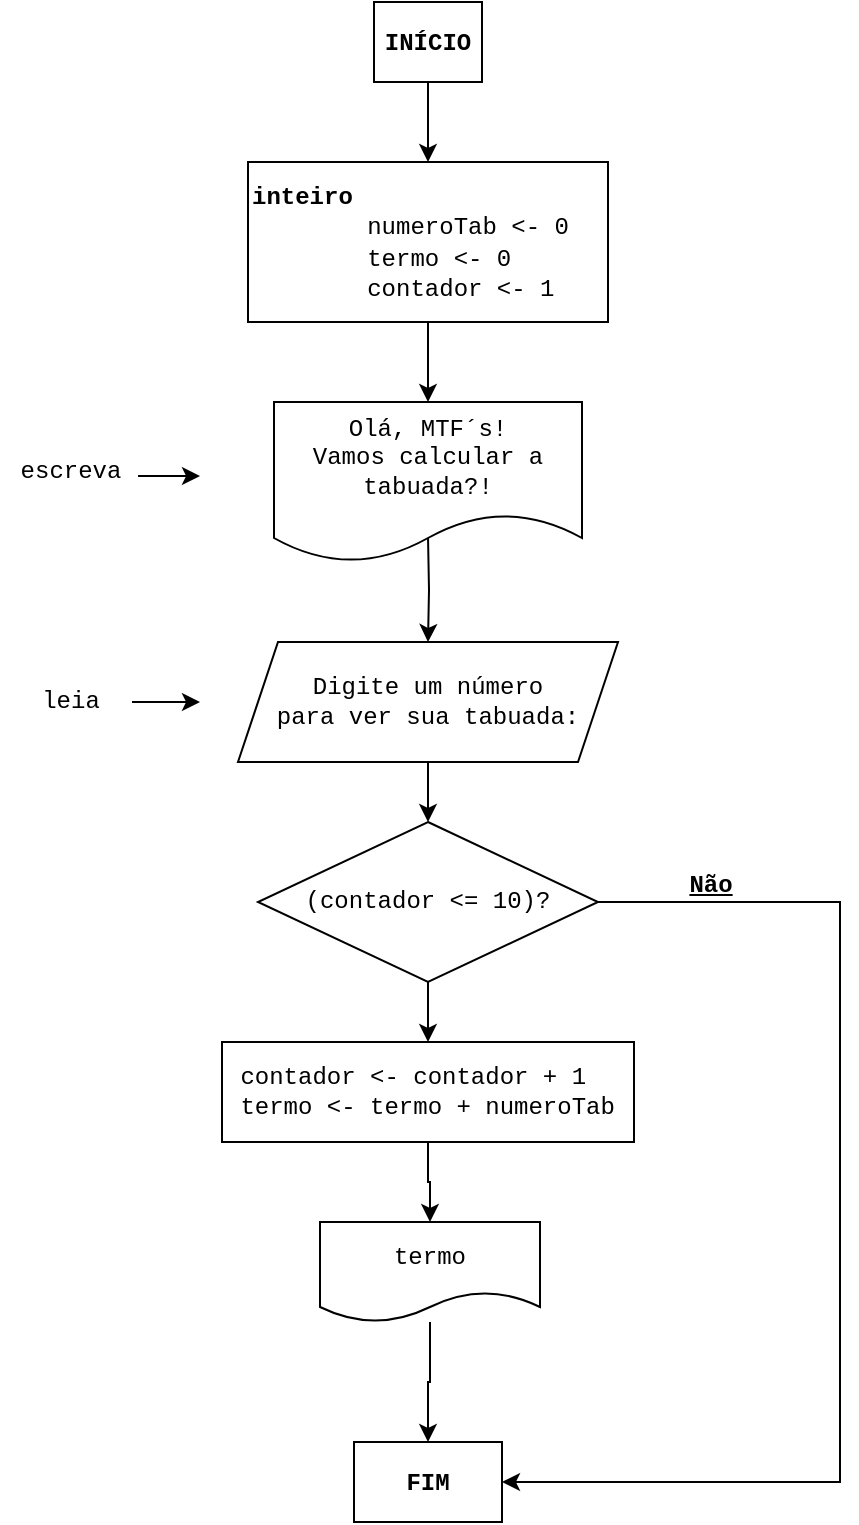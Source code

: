 <mxfile version="20.8.1" type="device"><diagram id="lLV2a8obgcTOp-DvaShq" name="Página-1"><mxGraphModel dx="763" dy="447" grid="1" gridSize="10" guides="1" tooltips="1" connect="1" arrows="1" fold="1" page="1" pageScale="1" pageWidth="827" pageHeight="1169" math="0" shadow="0"><root><mxCell id="0"/><mxCell id="1" parent="0"/><mxCell id="7um552lNZAtr-L7_gOvF-6" value="" style="edgeStyle=orthogonalEdgeStyle;rounded=0;orthogonalLoop=1;jettySize=auto;html=1;fontFamily=Courier New;" edge="1" parent="1" source="7um552lNZAtr-L7_gOvF-1" target="7um552lNZAtr-L7_gOvF-3"><mxGeometry relative="1" as="geometry"/></mxCell><mxCell id="7um552lNZAtr-L7_gOvF-1" value="&lt;b&gt;&lt;font face=&quot;Courier New&quot;&gt;INÍCIO&lt;/font&gt;&lt;/b&gt;" style="rounded=0;whiteSpace=wrap;html=1;" vertex="1" parent="1"><mxGeometry x="387" y="80" width="54" height="40" as="geometry"/></mxCell><mxCell id="7um552lNZAtr-L7_gOvF-2" value="&lt;b&gt;&lt;font face=&quot;Courier New&quot;&gt;FIM&lt;/font&gt;&lt;/b&gt;" style="rounded=0;whiteSpace=wrap;html=1;" vertex="1" parent="1"><mxGeometry x="377" y="800" width="74" height="40" as="geometry"/></mxCell><mxCell id="7um552lNZAtr-L7_gOvF-7" value="" style="edgeStyle=orthogonalEdgeStyle;rounded=0;orthogonalLoop=1;jettySize=auto;html=1;fontFamily=Courier New;" edge="1" parent="1" source="7um552lNZAtr-L7_gOvF-3" target="7um552lNZAtr-L7_gOvF-5"><mxGeometry relative="1" as="geometry"/></mxCell><mxCell id="7um552lNZAtr-L7_gOvF-3" value="&lt;font face=&quot;Courier New&quot;&gt;&lt;b&gt;inteiro&lt;/b&gt;&lt;br&gt;&lt;span style=&quot;white-space: pre;&quot;&gt;&#9;&lt;/span&gt;numeroTab &amp;lt;- 0&lt;br&gt;&lt;span style=&quot;white-space: pre;&quot;&gt;&#9;&lt;/span&gt;termo &amp;lt;- 0&lt;br&gt;&lt;span style=&quot;white-space: pre;&quot;&gt;&#9;&lt;/span&gt;contador &amp;lt;- 1&lt;/font&gt;" style="rounded=0;whiteSpace=wrap;html=1;align=left;" vertex="1" parent="1"><mxGeometry x="324" y="160" width="180" height="80" as="geometry"/></mxCell><mxCell id="7um552lNZAtr-L7_gOvF-17" value="" style="edgeStyle=orthogonalEdgeStyle;rounded=0;orthogonalLoop=1;jettySize=auto;html=1;fontFamily=Courier New;" edge="1" parent="1" target="7um552lNZAtr-L7_gOvF-8"><mxGeometry relative="1" as="geometry"><mxPoint x="414" y="347" as="sourcePoint"/></mxGeometry></mxCell><mxCell id="7um552lNZAtr-L7_gOvF-5" value="Olá, MTF´s!&lt;br&gt;Vamos calcular a tabuada?!" style="shape=document;whiteSpace=wrap;html=1;boundedLbl=1;fontFamily=Courier New;align=center;" vertex="1" parent="1"><mxGeometry x="337" y="280" width="154" height="80" as="geometry"/></mxCell><mxCell id="7um552lNZAtr-L7_gOvF-18" value="" style="edgeStyle=orthogonalEdgeStyle;rounded=0;orthogonalLoop=1;jettySize=auto;html=1;fontFamily=Courier New;" edge="1" parent="1" source="7um552lNZAtr-L7_gOvF-8" target="7um552lNZAtr-L7_gOvF-14"><mxGeometry relative="1" as="geometry"/></mxCell><mxCell id="7um552lNZAtr-L7_gOvF-8" value="Digite um número &lt;br&gt;para ver sua tabuada:" style="shape=parallelogram;perimeter=parallelogramPerimeter;whiteSpace=wrap;html=1;fixedSize=1;fontFamily=Courier New;" vertex="1" parent="1"><mxGeometry x="319" y="400" width="190" height="60" as="geometry"/></mxCell><mxCell id="7um552lNZAtr-L7_gOvF-10" value="escreva" style="text;html=1;align=center;verticalAlign=middle;resizable=0;points=[];autosize=1;strokeColor=none;fillColor=none;fontFamily=Courier New;" vertex="1" parent="1"><mxGeometry x="200" y="300" width="70" height="30" as="geometry"/></mxCell><mxCell id="7um552lNZAtr-L7_gOvF-11" value="leia" style="text;html=1;align=center;verticalAlign=middle;resizable=0;points=[];autosize=1;strokeColor=none;fillColor=none;fontFamily=Courier New;" vertex="1" parent="1"><mxGeometry x="210" y="415" width="50" height="30" as="geometry"/></mxCell><mxCell id="7um552lNZAtr-L7_gOvF-12" value="" style="endArrow=classic;html=1;rounded=0;fontFamily=Courier New;exitX=0.986;exitY=0.567;exitDx=0;exitDy=0;exitPerimeter=0;" edge="1" parent="1" source="7um552lNZAtr-L7_gOvF-10"><mxGeometry width="50" height="50" relative="1" as="geometry"><mxPoint x="390" y="400" as="sourcePoint"/><mxPoint x="300" y="317" as="targetPoint"/></mxGeometry></mxCell><mxCell id="7um552lNZAtr-L7_gOvF-13" value="" style="endArrow=classic;html=1;rounded=0;fontFamily=Courier New;exitX=1.12;exitY=0.5;exitDx=0;exitDy=0;exitPerimeter=0;" edge="1" parent="1" source="7um552lNZAtr-L7_gOvF-11"><mxGeometry width="50" height="50" relative="1" as="geometry"><mxPoint x="270" y="420" as="sourcePoint"/><mxPoint x="300" y="430" as="targetPoint"/></mxGeometry></mxCell><mxCell id="7um552lNZAtr-L7_gOvF-15" style="edgeStyle=orthogonalEdgeStyle;rounded=0;orthogonalLoop=1;jettySize=auto;html=1;fontFamily=Courier New;entryX=1;entryY=0.5;entryDx=0;entryDy=0;exitX=1;exitY=0.5;exitDx=0;exitDy=0;" edge="1" parent="1" source="7um552lNZAtr-L7_gOvF-14" target="7um552lNZAtr-L7_gOvF-2"><mxGeometry relative="1" as="geometry"><mxPoint x="680" y="790" as="targetPoint"/><Array as="points"><mxPoint x="620" y="530"/><mxPoint x="620" y="820"/><mxPoint x="451" y="820"/></Array></mxGeometry></mxCell><mxCell id="7um552lNZAtr-L7_gOvF-21" value="" style="edgeStyle=orthogonalEdgeStyle;rounded=0;orthogonalLoop=1;jettySize=auto;html=1;fontFamily=Courier New;" edge="1" parent="1" source="7um552lNZAtr-L7_gOvF-14" target="7um552lNZAtr-L7_gOvF-20"><mxGeometry relative="1" as="geometry"/></mxCell><mxCell id="7um552lNZAtr-L7_gOvF-14" value="(contador &amp;lt;= 10)?" style="rhombus;whiteSpace=wrap;html=1;fontFamily=Courier New;" vertex="1" parent="1"><mxGeometry x="329" y="490" width="170" height="80" as="geometry"/></mxCell><mxCell id="7um552lNZAtr-L7_gOvF-16" value="&lt;b&gt;&lt;u&gt;Não&lt;/u&gt;&lt;/b&gt;" style="text;html=1;align=center;verticalAlign=middle;resizable=0;points=[];autosize=1;strokeColor=none;fillColor=none;fontFamily=Courier New;" vertex="1" parent="1"><mxGeometry x="530" y="507" width="50" height="30" as="geometry"/></mxCell><mxCell id="7um552lNZAtr-L7_gOvF-23" value="" style="edgeStyle=orthogonalEdgeStyle;rounded=0;orthogonalLoop=1;jettySize=auto;html=1;fontFamily=Courier New;" edge="1" parent="1" source="7um552lNZAtr-L7_gOvF-20" target="7um552lNZAtr-L7_gOvF-22"><mxGeometry relative="1" as="geometry"/></mxCell><mxCell id="7um552lNZAtr-L7_gOvF-20" value="&amp;nbsp;contador &amp;lt;- contador + 1&lt;br&gt;&amp;nbsp;termo &amp;lt;-&amp;nbsp;termo + numeroTab" style="rounded=0;whiteSpace=wrap;html=1;fontFamily=Courier New;align=left;" vertex="1" parent="1"><mxGeometry x="311" y="600" width="206" height="50" as="geometry"/></mxCell><mxCell id="7um552lNZAtr-L7_gOvF-24" value="" style="edgeStyle=orthogonalEdgeStyle;rounded=0;orthogonalLoop=1;jettySize=auto;html=1;fontFamily=Courier New;" edge="1" parent="1" source="7um552lNZAtr-L7_gOvF-22" target="7um552lNZAtr-L7_gOvF-2"><mxGeometry relative="1" as="geometry"/></mxCell><mxCell id="7um552lNZAtr-L7_gOvF-22" value="termo" style="shape=document;whiteSpace=wrap;html=1;boundedLbl=1;fontFamily=Courier New;" vertex="1" parent="1"><mxGeometry x="360" y="690" width="110" height="50" as="geometry"/></mxCell></root></mxGraphModel></diagram></mxfile>